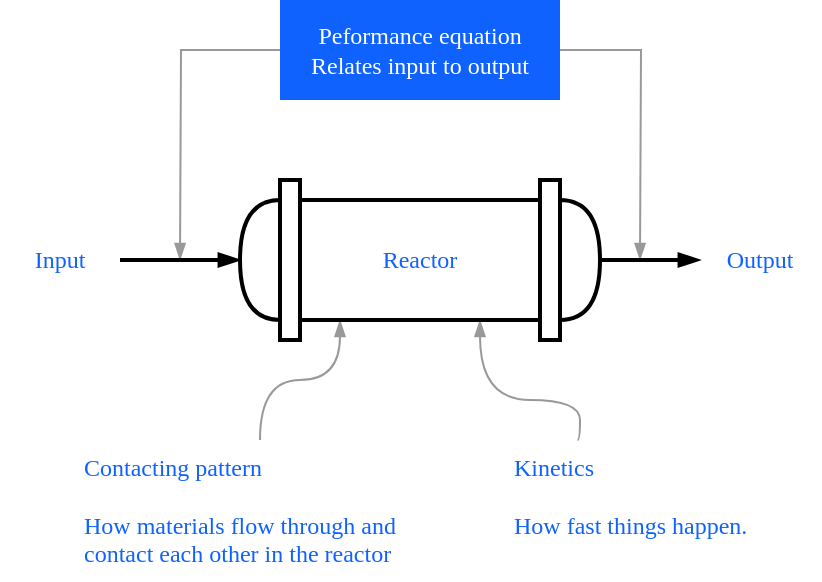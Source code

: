 <mxfile version="23.1.5" type="device">
  <diagram name="Page-1" id="hwJGP-7LeXRfqxVs9OOH">
    <mxGraphModel dx="892" dy="774" grid="1" gridSize="10" guides="1" tooltips="1" connect="1" arrows="1" fold="1" page="1" pageScale="1" pageWidth="827" pageHeight="1169" math="0" shadow="0">
      <root>
        <mxCell id="0" />
        <mxCell id="1" parent="0" />
        <mxCell id="0I1OTFyVBPVYsNICkLVj-27" value="" style="group" parent="1" vertex="1" connectable="0">
          <mxGeometry x="40" y="40" width="410" height="290" as="geometry" />
        </mxCell>
        <mxCell id="0I1OTFyVBPVYsNICkLVj-11" value="Contacting pattern&#xa;&#xa;How materials flow through and contact each other in the reactor" style="text;whiteSpace=wrap;fontFamily=IBM Plex sans;fontSize=12;fontColor=#0F62FE;labelBackgroundColor=none;" parent="0I1OTFyVBPVYsNICkLVj-27" vertex="1">
          <mxGeometry x="40" y="220" width="180" height="70" as="geometry" />
        </mxCell>
        <mxCell id="0I1OTFyVBPVYsNICkLVj-13" value="Kinetics &#xa;&#xa;How fast things happen.&#xa;" style="text;whiteSpace=wrap;fontFamily=IBM Plex sans;fontSize=12;fontColor=#0F62FE;labelBackgroundColor=none;" parent="0I1OTFyVBPVYsNICkLVj-27" vertex="1">
          <mxGeometry x="255" y="220" width="135" height="60" as="geometry" />
        </mxCell>
        <mxCell id="0I1OTFyVBPVYsNICkLVj-17" value="" style="curved=1;endArrow=blockThin;html=1;rounded=0;strokeColor=#999999;strokeWidth=1;align=center;verticalAlign=middle;fontFamily=Helvetica;fontSize=11;fontColor=default;labelBackgroundColor=default;edgeStyle=orthogonalEdgeStyle;exitX=0.25;exitY=0;exitDx=0;exitDy=0;startArrow=none;startFill=0;endFill=1;" parent="0I1OTFyVBPVYsNICkLVj-27" source="0I1OTFyVBPVYsNICkLVj-13" edge="1">
          <mxGeometry width="50" height="50" relative="1" as="geometry">
            <mxPoint x="190" y="210" as="sourcePoint" />
            <mxPoint x="240" y="160" as="targetPoint" />
            <Array as="points">
              <mxPoint x="290" y="220" />
              <mxPoint x="290" y="200" />
              <mxPoint x="240" y="200" />
            </Array>
          </mxGeometry>
        </mxCell>
        <mxCell id="0I1OTFyVBPVYsNICkLVj-20" style="edgeStyle=orthogonalEdgeStyle;rounded=0;orthogonalLoop=1;jettySize=auto;html=1;exitX=0;exitY=0.5;exitDx=0;exitDy=0;strokeColor=#999999;strokeWidth=1;align=center;verticalAlign=middle;fontFamily=Helvetica;fontSize=11;fontColor=default;labelBackgroundColor=default;endArrow=blockThin;endFill=1;startArrow=none;startFill=0;" parent="0I1OTFyVBPVYsNICkLVj-27" source="0I1OTFyVBPVYsNICkLVj-18" edge="1">
          <mxGeometry relative="1" as="geometry">
            <mxPoint x="90" y="130" as="targetPoint" />
          </mxGeometry>
        </mxCell>
        <mxCell id="0I1OTFyVBPVYsNICkLVj-22" style="edgeStyle=orthogonalEdgeStyle;rounded=0;orthogonalLoop=1;jettySize=auto;html=1;exitX=1;exitY=0.5;exitDx=0;exitDy=0;strokeColor=#999999;strokeWidth=1;align=center;verticalAlign=middle;fontFamily=Helvetica;fontSize=11;fontColor=default;labelBackgroundColor=default;endArrow=blockThin;endFill=1;startArrow=none;startFill=0;" parent="0I1OTFyVBPVYsNICkLVj-27" source="0I1OTFyVBPVYsNICkLVj-18" edge="1">
          <mxGeometry relative="1" as="geometry">
            <mxPoint x="320" y="130" as="targetPoint" />
          </mxGeometry>
        </mxCell>
        <mxCell id="0I1OTFyVBPVYsNICkLVj-18" value="Peformance equation&#xa;Relates input to output" style="text;whiteSpace=wrap;fontFamily=IBM Plex sans;fontSize=12;fontColor=#FFFFFF;labelBackgroundColor=none;align=center;verticalAlign=middle;spacingTop=0;spacing=2;fillColor=#0f62fe;" parent="0I1OTFyVBPVYsNICkLVj-27" vertex="1">
          <mxGeometry x="140" width="140" height="50" as="geometry" />
        </mxCell>
        <mxCell id="0I1OTFyVBPVYsNICkLVj-6" style="edgeStyle=orthogonalEdgeStyle;rounded=0;orthogonalLoop=1;jettySize=auto;html=1;strokeWidth=2;endArrow=blockThin;endFill=1;" parent="0I1OTFyVBPVYsNICkLVj-27" source="0I1OTFyVBPVYsNICkLVj-4" edge="1">
          <mxGeometry relative="1" as="geometry">
            <mxPoint x="350" y="130" as="targetPoint" />
          </mxGeometry>
        </mxCell>
        <mxCell id="0I1OTFyVBPVYsNICkLVj-7" style="edgeStyle=orthogonalEdgeStyle;rounded=0;orthogonalLoop=1;jettySize=auto;html=1;startArrow=blockThin;startFill=1;endArrow=none;endFill=0;strokeWidth=2;" parent="0I1OTFyVBPVYsNICkLVj-27" source="0I1OTFyVBPVYsNICkLVj-5" edge="1">
          <mxGeometry relative="1" as="geometry">
            <mxPoint x="60" y="130" as="targetPoint" />
          </mxGeometry>
        </mxCell>
        <mxCell id="0I1OTFyVBPVYsNICkLVj-8" value="Input" style="text;html=1;align=center;verticalAlign=middle;whiteSpace=wrap;rounded=0;fontFamily=IBM Plex sans;fillColor=none;fontColor=#0F62FE;labelBackgroundColor=none;" parent="0I1OTFyVBPVYsNICkLVj-27" vertex="1">
          <mxGeometry y="115" width="60" height="30" as="geometry" />
        </mxCell>
        <mxCell id="0I1OTFyVBPVYsNICkLVj-9" value="Output" style="text;html=1;align=center;verticalAlign=middle;whiteSpace=wrap;rounded=0;fontFamily=IBM Plex sans;fontSize=12;fontColor=#0F62FE;labelBackgroundColor=none;" parent="0I1OTFyVBPVYsNICkLVj-27" vertex="1">
          <mxGeometry x="350" y="115" width="60" height="30" as="geometry" />
        </mxCell>
        <mxCell id="0I1OTFyVBPVYsNICkLVj-16" value="" style="curved=1;endArrow=blockThin;html=1;rounded=0;strokeColor=#999999;strokeWidth=1;align=center;verticalAlign=middle;fontFamily=Helvetica;fontSize=11;fontColor=default;labelBackgroundColor=default;edgeStyle=orthogonalEdgeStyle;exitX=0.5;exitY=0;exitDx=0;exitDy=0;startArrow=none;startFill=0;endFill=1;" parent="0I1OTFyVBPVYsNICkLVj-27" source="0I1OTFyVBPVYsNICkLVj-11" edge="1">
          <mxGeometry width="50" height="50" relative="1" as="geometry">
            <mxPoint x="120" y="210" as="sourcePoint" />
            <mxPoint x="170" y="160" as="targetPoint" />
            <Array as="points">
              <mxPoint x="130" y="190" />
              <mxPoint x="170" y="190" />
            </Array>
          </mxGeometry>
        </mxCell>
        <mxCell id="0I1OTFyVBPVYsNICkLVj-24" value="" style="group;rounded=0;align=center;verticalAlign=middle;fontFamily=IBM Plex sans;fontSize=12;fontColor=#0F62FE;fillColor=none;gradientColor=none;labelBackgroundColor=none;" parent="0I1OTFyVBPVYsNICkLVj-27" vertex="1" connectable="0">
          <mxGeometry x="120" y="90" width="180" height="80" as="geometry" />
        </mxCell>
        <mxCell id="0I1OTFyVBPVYsNICkLVj-1" value="Reactor" style="rounded=0;whiteSpace=wrap;html=1;strokeWidth=2;fontFamily=IBM Plex sans;align=center;verticalAlign=middle;fontSize=12;fontColor=#0F62FE;fillColor=none;gradientColor=none;labelBackgroundColor=none;" parent="0I1OTFyVBPVYsNICkLVj-24" vertex="1">
          <mxGeometry x="30" y="10" width="120" height="60" as="geometry" />
        </mxCell>
        <mxCell id="0I1OTFyVBPVYsNICkLVj-2" value="" style="rounded=0;whiteSpace=wrap;html=1;strokeWidth=2;align=center;verticalAlign=middle;fontFamily=IBM Plex sans;fontSize=12;fontColor=#0F62FE;fillColor=none;gradientColor=none;labelBackgroundColor=none;" parent="0I1OTFyVBPVYsNICkLVj-24" vertex="1">
          <mxGeometry x="20" width="10" height="80" as="geometry" />
        </mxCell>
        <mxCell id="0I1OTFyVBPVYsNICkLVj-3" value="" style="rounded=0;whiteSpace=wrap;html=1;strokeWidth=2;align=center;verticalAlign=middle;fontFamily=IBM Plex sans;fontSize=12;fontColor=#0F62FE;fillColor=none;gradientColor=none;labelBackgroundColor=none;" parent="0I1OTFyVBPVYsNICkLVj-24" vertex="1">
          <mxGeometry x="150" width="10" height="80" as="geometry" />
        </mxCell>
        <mxCell id="0I1OTFyVBPVYsNICkLVj-4" value="" style="shape=or;whiteSpace=wrap;html=1;strokeWidth=2;rounded=0;align=center;verticalAlign=middle;fontFamily=IBM Plex sans;fontSize=12;fontColor=#0F62FE;fillColor=none;gradientColor=none;labelBackgroundColor=none;" parent="0I1OTFyVBPVYsNICkLVj-24" vertex="1">
          <mxGeometry x="160" y="10" width="20" height="60" as="geometry" />
        </mxCell>
        <mxCell id="0I1OTFyVBPVYsNICkLVj-5" value="" style="shape=or;whiteSpace=wrap;html=1;rotation=-180;strokeWidth=2;rounded=0;align=center;verticalAlign=middle;fontFamily=IBM Plex sans;fontSize=12;fontColor=#0F62FE;fillColor=none;gradientColor=none;labelBackgroundColor=none;" parent="0I1OTFyVBPVYsNICkLVj-24" vertex="1">
          <mxGeometry y="10" width="20" height="60" as="geometry" />
        </mxCell>
      </root>
    </mxGraphModel>
  </diagram>
</mxfile>

